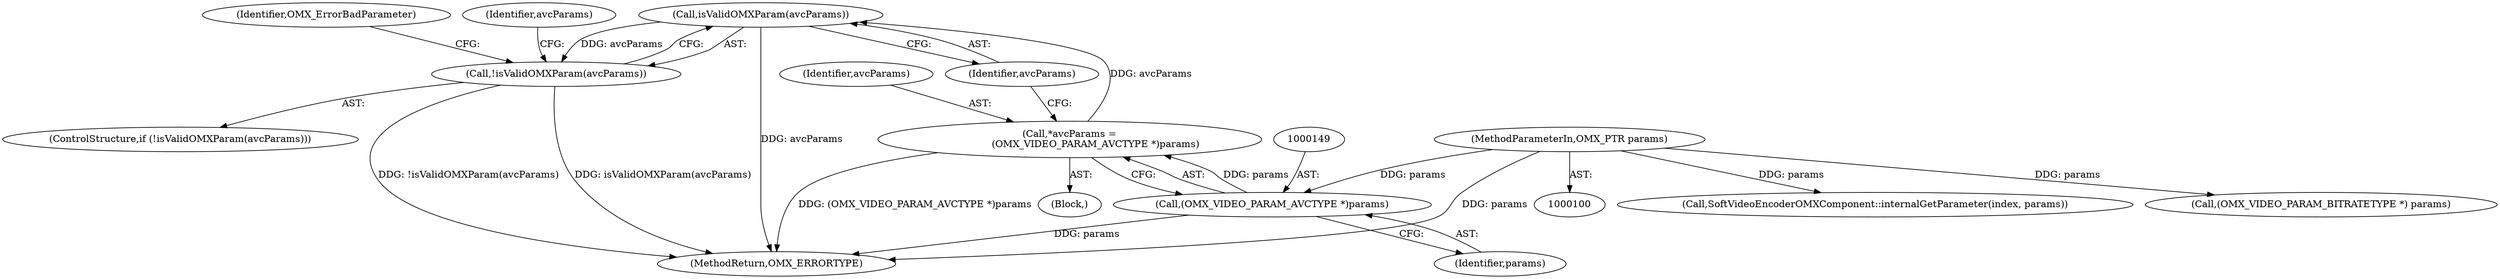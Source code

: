 digraph "0_Android_295c883fe3105b19bcd0f9e07d54c6b589fc5bff_12@pointer" {
"1000153" [label="(Call,isValidOMXParam(avcParams))"];
"1000146" [label="(Call,*avcParams =\n                 (OMX_VIDEO_PARAM_AVCTYPE *)params)"];
"1000148" [label="(Call,(OMX_VIDEO_PARAM_AVCTYPE *)params)"];
"1000102" [label="(MethodParameterIn,OMX_PTR params)"];
"1000152" [label="(Call,!isValidOMXParam(avcParams))"];
"1000147" [label="(Identifier,avcParams)"];
"1000102" [label="(MethodParameterIn,OMX_PTR params)"];
"1000157" [label="(Identifier,OMX_ErrorBadParameter)"];
"1000262" [label="(MethodReturn,OMX_ERRORTYPE)"];
"1000153" [label="(Call,isValidOMXParam(avcParams))"];
"1000161" [label="(Identifier,avcParams)"];
"1000144" [label="(Block,)"];
"1000150" [label="(Identifier,params)"];
"1000259" [label="(Call,SoftVideoEncoderOMXComponent::internalGetParameter(index, params))"];
"1000151" [label="(ControlStructure,if (!isValidOMXParam(avcParams)))"];
"1000146" [label="(Call,*avcParams =\n                 (OMX_VIDEO_PARAM_AVCTYPE *)params)"];
"1000148" [label="(Call,(OMX_VIDEO_PARAM_AVCTYPE *)params)"];
"1000154" [label="(Identifier,avcParams)"];
"1000112" [label="(Call,(OMX_VIDEO_PARAM_BITRATETYPE *) params)"];
"1000152" [label="(Call,!isValidOMXParam(avcParams))"];
"1000153" -> "1000152"  [label="AST: "];
"1000153" -> "1000154"  [label="CFG: "];
"1000154" -> "1000153"  [label="AST: "];
"1000152" -> "1000153"  [label="CFG: "];
"1000153" -> "1000262"  [label="DDG: avcParams"];
"1000153" -> "1000152"  [label="DDG: avcParams"];
"1000146" -> "1000153"  [label="DDG: avcParams"];
"1000146" -> "1000144"  [label="AST: "];
"1000146" -> "1000148"  [label="CFG: "];
"1000147" -> "1000146"  [label="AST: "];
"1000148" -> "1000146"  [label="AST: "];
"1000154" -> "1000146"  [label="CFG: "];
"1000146" -> "1000262"  [label="DDG: (OMX_VIDEO_PARAM_AVCTYPE *)params"];
"1000148" -> "1000146"  [label="DDG: params"];
"1000148" -> "1000150"  [label="CFG: "];
"1000149" -> "1000148"  [label="AST: "];
"1000150" -> "1000148"  [label="AST: "];
"1000148" -> "1000262"  [label="DDG: params"];
"1000102" -> "1000148"  [label="DDG: params"];
"1000102" -> "1000100"  [label="AST: "];
"1000102" -> "1000262"  [label="DDG: params"];
"1000102" -> "1000112"  [label="DDG: params"];
"1000102" -> "1000259"  [label="DDG: params"];
"1000152" -> "1000151"  [label="AST: "];
"1000157" -> "1000152"  [label="CFG: "];
"1000161" -> "1000152"  [label="CFG: "];
"1000152" -> "1000262"  [label="DDG: !isValidOMXParam(avcParams)"];
"1000152" -> "1000262"  [label="DDG: isValidOMXParam(avcParams)"];
}
